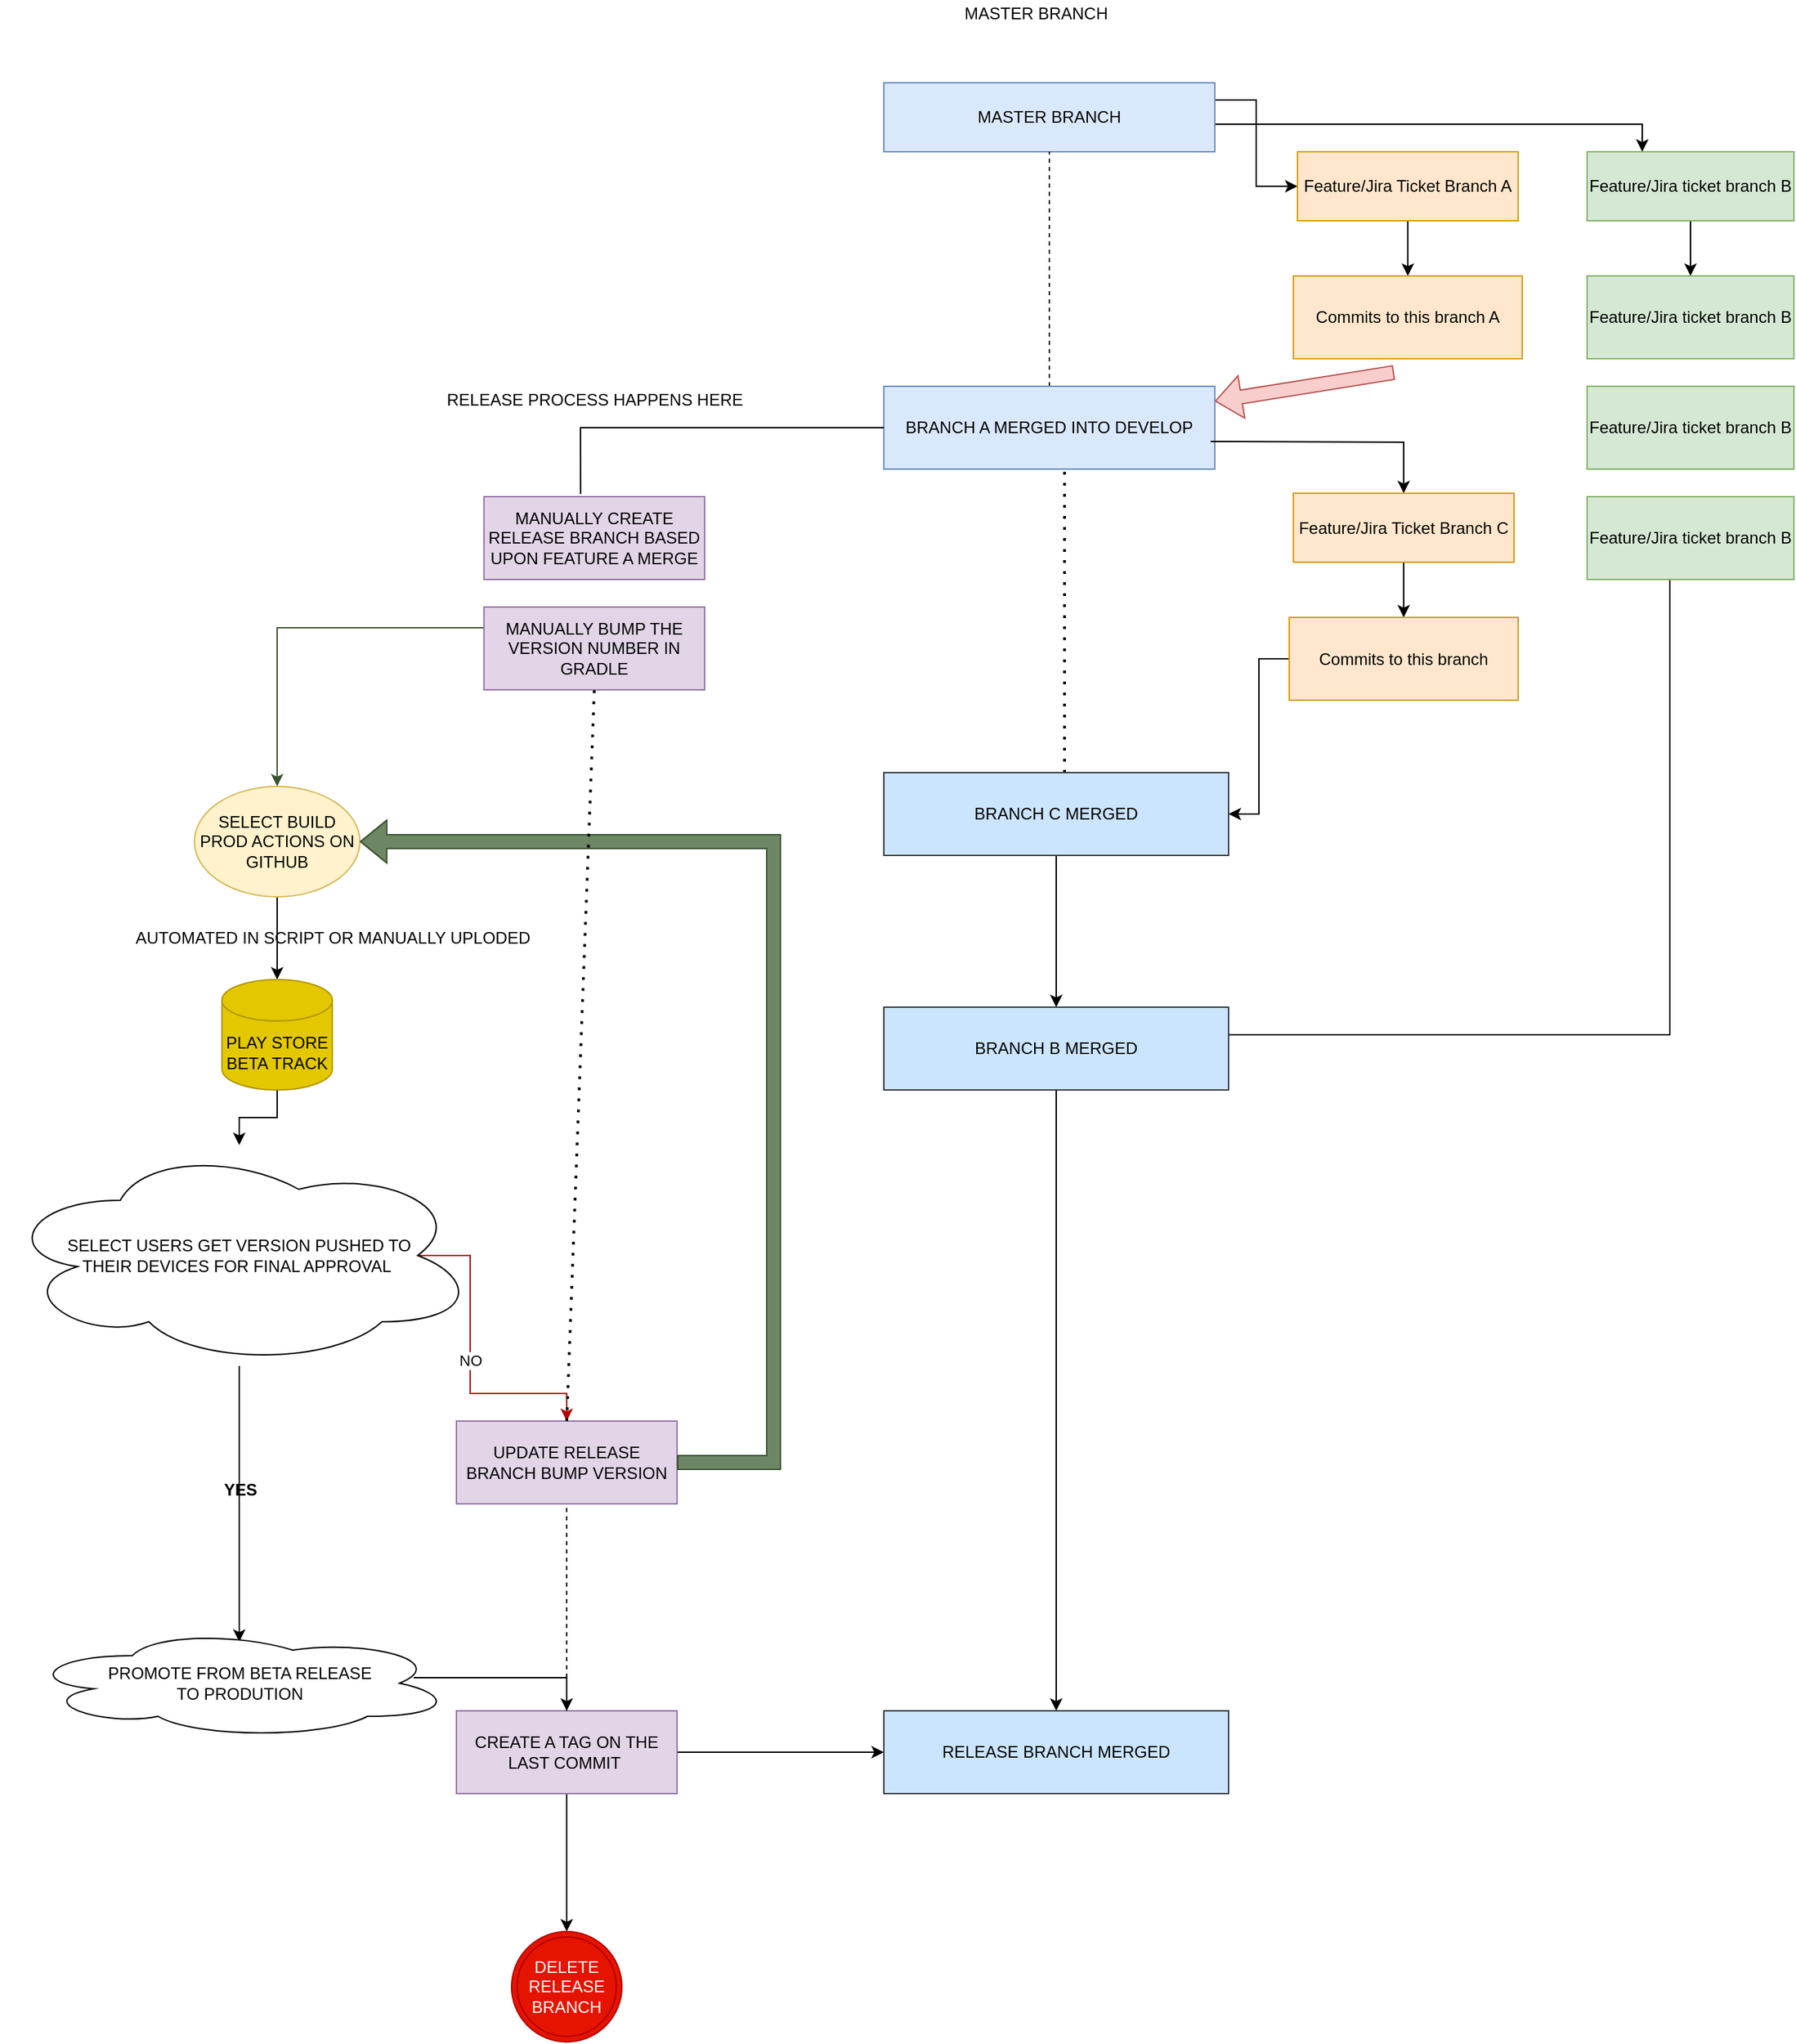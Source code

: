 <mxfile version="18.1.2" type="github"><diagram id="3EHLkppBtJwjmG5Y9mOe" name="Page-1"><mxGraphModel dx="2125" dy="687" grid="1" gridSize="10" guides="1" tooltips="1" connect="1" arrows="1" fold="1" page="1" pageScale="1" pageWidth="827" pageHeight="1169" math="0" shadow="0"><root><mxCell id="0"/><mxCell id="1" parent="0"/><mxCell id="uesu06WTvM8V5cx507wQ-5" style="edgeStyle=orthogonalEdgeStyle;rounded=0;orthogonalLoop=1;jettySize=auto;html=1;exitX=1;exitY=0.25;exitDx=0;exitDy=0;" edge="1" parent="1" source="uesu06WTvM8V5cx507wQ-2" target="uesu06WTvM8V5cx507wQ-6"><mxGeometry relative="1" as="geometry"><mxPoint x="470" y="180" as="targetPoint"/></mxGeometry></mxCell><mxCell id="uesu06WTvM8V5cx507wQ-8" style="edgeStyle=orthogonalEdgeStyle;rounded=0;orthogonalLoop=1;jettySize=auto;html=1;exitX=1;exitY=0.5;exitDx=0;exitDy=0;" edge="1" parent="1" source="uesu06WTvM8V5cx507wQ-2" target="uesu06WTvM8V5cx507wQ-9"><mxGeometry relative="1" as="geometry"><mxPoint x="660" y="170" as="targetPoint"/><Array as="points"><mxPoint x="660" y="130"/></Array></mxGeometry></mxCell><mxCell id="uesu06WTvM8V5cx507wQ-2" value="MASTER BRANCH" style="rounded=0;whiteSpace=wrap;html=1;fillColor=#dae8fc;strokeColor=#6c8ebf;" vertex="1" parent="1"><mxGeometry x="110" y="100" width="240" height="50" as="geometry"/></mxCell><mxCell id="uesu06WTvM8V5cx507wQ-15" style="edgeStyle=orthogonalEdgeStyle;rounded=0;orthogonalLoop=1;jettySize=auto;html=1;entryX=0.5;entryY=0;entryDx=0;entryDy=0;" edge="1" parent="1" source="uesu06WTvM8V5cx507wQ-6" target="uesu06WTvM8V5cx507wQ-11"><mxGeometry relative="1" as="geometry"/></mxCell><mxCell id="uesu06WTvM8V5cx507wQ-6" value="Feature/Jira Ticket Branch A" style="rounded=0;whiteSpace=wrap;html=1;fillColor=#ffe6cc;strokeColor=#d79b00;" vertex="1" parent="1"><mxGeometry x="410" y="150" width="160" height="50" as="geometry"/></mxCell><mxCell id="uesu06WTvM8V5cx507wQ-13" value="" style="edgeStyle=orthogonalEdgeStyle;rounded=0;orthogonalLoop=1;jettySize=auto;html=1;" edge="1" parent="1" source="uesu06WTvM8V5cx507wQ-9" target="uesu06WTvM8V5cx507wQ-12"><mxGeometry relative="1" as="geometry"/></mxCell><mxCell id="uesu06WTvM8V5cx507wQ-9" value="Feature/Jira ticket branch B" style="rounded=0;whiteSpace=wrap;html=1;fillColor=#d5e8d4;strokeColor=#82b366;" vertex="1" parent="1"><mxGeometry x="620" y="150" width="150" height="50" as="geometry"/></mxCell><mxCell id="uesu06WTvM8V5cx507wQ-11" value="Commits to this branch A" style="rounded=0;whiteSpace=wrap;html=1;fillColor=#ffe6cc;strokeColor=#d79b00;" vertex="1" parent="1"><mxGeometry x="407" y="240" width="166" height="60" as="geometry"/></mxCell><mxCell id="uesu06WTvM8V5cx507wQ-12" value="Feature/Jira ticket branch B" style="rounded=0;whiteSpace=wrap;html=1;fillColor=#d5e8d4;strokeColor=#82b366;" vertex="1" parent="1"><mxGeometry x="620" y="240" width="150" height="60" as="geometry"/></mxCell><mxCell id="uesu06WTvM8V5cx507wQ-20" value="" style="endArrow=none;dashed=1;html=1;rounded=0;entryX=0.5;entryY=1;entryDx=0;entryDy=0;" edge="1" parent="1" target="uesu06WTvM8V5cx507wQ-2"><mxGeometry width="50" height="50" relative="1" as="geometry"><mxPoint x="230" y="320" as="sourcePoint"/><mxPoint x="210" y="230" as="targetPoint"/></mxGeometry></mxCell><mxCell id="uesu06WTvM8V5cx507wQ-21" value="" style="shape=flexArrow;endArrow=classic;html=1;rounded=0;fillColor=#f8cecc;strokeColor=#b85450;" edge="1" parent="1" target="uesu06WTvM8V5cx507wQ-22"><mxGeometry width="50" height="50" relative="1" as="geometry"><mxPoint x="480" y="310" as="sourcePoint"/><mxPoint x="300" y="370" as="targetPoint"/></mxGeometry></mxCell><mxCell id="uesu06WTvM8V5cx507wQ-22" value="BRANCH A MERGED INTO DEVELOP" style="rounded=0;whiteSpace=wrap;html=1;fillColor=#dae8fc;strokeColor=#6c8ebf;" vertex="1" parent="1"><mxGeometry x="110" y="320" width="240" height="60" as="geometry"/></mxCell><mxCell id="uesu06WTvM8V5cx507wQ-23" value="Feature/Jira ticket branch B" style="rounded=0;whiteSpace=wrap;html=1;fillColor=#d5e8d4;strokeColor=#82b366;" vertex="1" parent="1"><mxGeometry x="620" y="320" width="150" height="60" as="geometry"/></mxCell><mxCell id="uesu06WTvM8V5cx507wQ-66" style="edgeStyle=orthogonalEdgeStyle;rounded=0;orthogonalLoop=1;jettySize=auto;html=1;" edge="1" parent="1" source="uesu06WTvM8V5cx507wQ-24"><mxGeometry relative="1" as="geometry"><mxPoint x="230" y="790" as="targetPoint"/><Array as="points"><mxPoint x="680" y="790"/></Array></mxGeometry></mxCell><mxCell id="uesu06WTvM8V5cx507wQ-24" value="Feature/Jira ticket branch B" style="rounded=0;whiteSpace=wrap;html=1;fillColor=#d5e8d4;strokeColor=#82b366;" vertex="1" parent="1"><mxGeometry x="620" y="400" width="150" height="60" as="geometry"/></mxCell><mxCell id="uesu06WTvM8V5cx507wQ-29" style="edgeStyle=orthogonalEdgeStyle;rounded=0;orthogonalLoop=1;jettySize=auto;html=1;exitX=0;exitY=0.25;exitDx=0;exitDy=0;fillColor=#6d8764;strokeColor=#3A5431;" edge="1" parent="1" source="uesu06WTvM8V5cx507wQ-31" target="uesu06WTvM8V5cx507wQ-27"><mxGeometry relative="1" as="geometry"/></mxCell><mxCell id="uesu06WTvM8V5cx507wQ-25" value="MANUALLY CREATE RELEASE BRANCH BASED UPON FEATURE A MERGE" style="rounded=0;whiteSpace=wrap;html=1;fillColor=#e1d5e7;strokeColor=#9673a6;" vertex="1" parent="1"><mxGeometry x="-180" y="400" width="160" height="60" as="geometry"/></mxCell><mxCell id="uesu06WTvM8V5cx507wQ-26" value="" style="endArrow=none;html=1;rounded=0;exitX=0.438;exitY=-0.033;exitDx=0;exitDy=0;exitPerimeter=0;entryX=0;entryY=0.5;entryDx=0;entryDy=0;" edge="1" parent="1" source="uesu06WTvM8V5cx507wQ-25" target="uesu06WTvM8V5cx507wQ-22"><mxGeometry width="50" height="50" relative="1" as="geometry"><mxPoint x="390" y="350" as="sourcePoint"/><mxPoint x="440" y="300" as="targetPoint"/><Array as="points"><mxPoint x="-110" y="350"/></Array></mxGeometry></mxCell><mxCell id="uesu06WTvM8V5cx507wQ-41" style="edgeStyle=orthogonalEdgeStyle;rounded=0;orthogonalLoop=1;jettySize=auto;html=1;exitX=0.5;exitY=1;exitDx=0;exitDy=0;entryX=0.5;entryY=0;entryDx=0;entryDy=0;entryPerimeter=0;" edge="1" parent="1" source="uesu06WTvM8V5cx507wQ-27" target="uesu06WTvM8V5cx507wQ-30"><mxGeometry relative="1" as="geometry"/></mxCell><mxCell id="uesu06WTvM8V5cx507wQ-27" value="SELECT BUILD PROD ACTIONS ON GITHUB" style="ellipse;whiteSpace=wrap;html=1;fillColor=#fff2cc;strokeColor=#d6b656;" vertex="1" parent="1"><mxGeometry x="-390" y="610" width="120" height="80" as="geometry"/></mxCell><mxCell id="uesu06WTvM8V5cx507wQ-43" style="edgeStyle=orthogonalEdgeStyle;rounded=0;orthogonalLoop=1;jettySize=auto;html=1;" edge="1" parent="1" source="uesu06WTvM8V5cx507wQ-30" target="uesu06WTvM8V5cx507wQ-40"><mxGeometry relative="1" as="geometry"><mxPoint x="-330" y="860" as="targetPoint"/></mxGeometry></mxCell><mxCell id="uesu06WTvM8V5cx507wQ-30" value="PLAY STORE BETA TRACK" style="shape=cylinder3;whiteSpace=wrap;html=1;boundedLbl=1;backgroundOutline=1;size=15;fillColor=#e3c800;fontColor=#000000;strokeColor=#B09500;" vertex="1" parent="1"><mxGeometry x="-370" y="750" width="80" height="80" as="geometry"/></mxCell><mxCell id="uesu06WTvM8V5cx507wQ-31" value="MANUALLY BUMP THE VERSION NUMBER IN GRADLE" style="rounded=0;whiteSpace=wrap;html=1;fillColor=#e1d5e7;strokeColor=#9673a6;" vertex="1" parent="1"><mxGeometry x="-180" y="480" width="160" height="60" as="geometry"/></mxCell><mxCell id="uesu06WTvM8V5cx507wQ-35" style="edgeStyle=orthogonalEdgeStyle;rounded=0;orthogonalLoop=1;jettySize=auto;html=1;exitX=1;exitY=0.25;exitDx=0;exitDy=0;" edge="1" parent="1" target="uesu06WTvM8V5cx507wQ-37"><mxGeometry relative="1" as="geometry"><mxPoint x="467" y="427.5" as="targetPoint"/><mxPoint x="347" y="360" as="sourcePoint"/></mxGeometry></mxCell><mxCell id="uesu06WTvM8V5cx507wQ-36" style="edgeStyle=orthogonalEdgeStyle;rounded=0;orthogonalLoop=1;jettySize=auto;html=1;entryX=0.5;entryY=0;entryDx=0;entryDy=0;" edge="1" parent="1" source="uesu06WTvM8V5cx507wQ-37" target="uesu06WTvM8V5cx507wQ-38"><mxGeometry relative="1" as="geometry"/></mxCell><mxCell id="uesu06WTvM8V5cx507wQ-37" value="Feature/Jira Ticket Branch C" style="rounded=0;whiteSpace=wrap;html=1;fillColor=#ffe6cc;strokeColor=#d79b00;" vertex="1" parent="1"><mxGeometry x="407" y="397.5" width="160" height="50" as="geometry"/></mxCell><mxCell id="uesu06WTvM8V5cx507wQ-68" style="edgeStyle=orthogonalEdgeStyle;rounded=0;orthogonalLoop=1;jettySize=auto;html=1;entryX=1;entryY=0.5;entryDx=0;entryDy=0;" edge="1" parent="1" source="uesu06WTvM8V5cx507wQ-38" target="uesu06WTvM8V5cx507wQ-65"><mxGeometry relative="1" as="geometry"/></mxCell><mxCell id="uesu06WTvM8V5cx507wQ-38" value="Commits to this branch" style="rounded=0;whiteSpace=wrap;html=1;fillColor=#ffe6cc;strokeColor=#d79b00;" vertex="1" parent="1"><mxGeometry x="404" y="487.5" width="166" height="60" as="geometry"/></mxCell><mxCell id="uesu06WTvM8V5cx507wQ-51" value="NO" style="edgeStyle=orthogonalEdgeStyle;rounded=0;orthogonalLoop=1;jettySize=auto;html=1;fillColor=#e51400;strokeColor=#B20000;exitX=0.875;exitY=0.5;exitDx=0;exitDy=0;exitPerimeter=0;" edge="1" parent="1" source="uesu06WTvM8V5cx507wQ-40" target="uesu06WTvM8V5cx507wQ-44"><mxGeometry relative="1" as="geometry"><Array as="points"><mxPoint x="-190" y="950"/><mxPoint x="-190" y="1050"/><mxPoint x="-120" y="1050"/></Array></mxGeometry></mxCell><mxCell id="uesu06WTvM8V5cx507wQ-54" style="edgeStyle=orthogonalEdgeStyle;rounded=0;orthogonalLoop=1;jettySize=auto;html=1;" edge="1" parent="1" source="uesu06WTvM8V5cx507wQ-40"><mxGeometry relative="1" as="geometry"><mxPoint x="-357.5" y="1230" as="targetPoint"/></mxGeometry></mxCell><mxCell id="uesu06WTvM8V5cx507wQ-40" value="SELECT USERS GET VERSION PUSHED TO &lt;br&gt;THEIR DEVICES FOR FINAL APPROVAL&amp;nbsp;" style="ellipse;shape=cloud;whiteSpace=wrap;html=1;" vertex="1" parent="1"><mxGeometry x="-530" y="870" width="345" height="160" as="geometry"/></mxCell><mxCell id="uesu06WTvM8V5cx507wQ-44" value="UPDATE RELEASE BRANCH BUMP VERSION" style="rounded=0;whiteSpace=wrap;html=1;fillColor=#e1d5e7;strokeColor=#9673a6;" vertex="1" parent="1"><mxGeometry x="-200" y="1070" width="160" height="60" as="geometry"/></mxCell><mxCell id="uesu06WTvM8V5cx507wQ-53" value="" style="shape=flexArrow;endArrow=classic;html=1;rounded=0;entryX=1;entryY=0.5;entryDx=0;entryDy=0;exitX=1;exitY=0.5;exitDx=0;exitDy=0;fillColor=#6d8764;strokeColor=#3A5431;" edge="1" parent="1" source="uesu06WTvM8V5cx507wQ-44" target="uesu06WTvM8V5cx507wQ-27"><mxGeometry width="50" height="50" relative="1" as="geometry"><mxPoint x="-20" y="1080" as="sourcePoint"/><mxPoint x="100" y="730" as="targetPoint"/><Array as="points"><mxPoint x="30" y="1100"/><mxPoint x="30" y="820"/><mxPoint x="30" y="650"/></Array></mxGeometry></mxCell><mxCell id="uesu06WTvM8V5cx507wQ-55" value="" style="endArrow=none;dashed=1;html=1;dashPattern=1 3;strokeWidth=2;rounded=0;exitX=0.5;exitY=0;exitDx=0;exitDy=0;" edge="1" parent="1" source="uesu06WTvM8V5cx507wQ-44"><mxGeometry width="50" height="50" relative="1" as="geometry"><mxPoint x="-150" y="590" as="sourcePoint"/><mxPoint x="-100" y="540" as="targetPoint"/></mxGeometry></mxCell><mxCell id="uesu06WTvM8V5cx507wQ-58" style="edgeStyle=orthogonalEdgeStyle;rounded=0;orthogonalLoop=1;jettySize=auto;html=1;exitX=0.908;exitY=0.45;exitDx=0;exitDy=0;exitPerimeter=0;entryX=0.5;entryY=0;entryDx=0;entryDy=0;" edge="1" parent="1" source="uesu06WTvM8V5cx507wQ-57" target="uesu06WTvM8V5cx507wQ-60"><mxGeometry relative="1" as="geometry"><mxPoint x="-100" y="1270" as="targetPoint"/></mxGeometry></mxCell><mxCell id="uesu06WTvM8V5cx507wQ-57" value="PROMOTE FROM BETA RELEASE &lt;br&gt;TO PRODUTION" style="ellipse;shape=cloud;whiteSpace=wrap;html=1;" vertex="1" parent="1"><mxGeometry x="-512.5" y="1220" width="310" height="80" as="geometry"/></mxCell><mxCell id="uesu06WTvM8V5cx507wQ-72" style="edgeStyle=orthogonalEdgeStyle;rounded=0;orthogonalLoop=1;jettySize=auto;html=1;entryX=0;entryY=0.5;entryDx=0;entryDy=0;" edge="1" parent="1" source="uesu06WTvM8V5cx507wQ-60" target="uesu06WTvM8V5cx507wQ-70"><mxGeometry relative="1" as="geometry"/></mxCell><mxCell id="uesu06WTvM8V5cx507wQ-73" style="edgeStyle=orthogonalEdgeStyle;rounded=0;orthogonalLoop=1;jettySize=auto;html=1;" edge="1" parent="1" source="uesu06WTvM8V5cx507wQ-60" target="uesu06WTvM8V5cx507wQ-63"><mxGeometry relative="1" as="geometry"/></mxCell><mxCell id="uesu06WTvM8V5cx507wQ-60" value="CREATE A TAG ON THE LAST COMMIT&amp;nbsp;" style="rounded=0;whiteSpace=wrap;html=1;fillColor=#e1d5e7;strokeColor=#9673a6;" vertex="1" parent="1"><mxGeometry x="-200" y="1280" width="160" height="60" as="geometry"/></mxCell><mxCell id="uesu06WTvM8V5cx507wQ-63" value="DELETE RELEASE BRANCH" style="ellipse;shape=doubleEllipse;whiteSpace=wrap;html=1;aspect=fixed;fillColor=#e51400;fontColor=#ffffff;strokeColor=#B20000;" vertex="1" parent="1"><mxGeometry x="-160" y="1440" width="80" height="80" as="geometry"/></mxCell><mxCell id="uesu06WTvM8V5cx507wQ-64" value="" style="endArrow=none;dashed=1;html=1;dashPattern=1 3;strokeWidth=2;rounded=0;entryX=0.546;entryY=0.983;entryDx=0;entryDy=0;entryPerimeter=0;" edge="1" parent="1" target="uesu06WTvM8V5cx507wQ-22"><mxGeometry width="50" height="50" relative="1" as="geometry"><mxPoint x="241" y="600" as="sourcePoint"/><mxPoint x="100" y="370" as="targetPoint"/></mxGeometry></mxCell><mxCell id="uesu06WTvM8V5cx507wQ-69" style="edgeStyle=orthogonalEdgeStyle;rounded=0;orthogonalLoop=1;jettySize=auto;html=1;" edge="1" parent="1" source="uesu06WTvM8V5cx507wQ-65" target="uesu06WTvM8V5cx507wQ-67"><mxGeometry relative="1" as="geometry"/></mxCell><mxCell id="uesu06WTvM8V5cx507wQ-65" value="BRANCH C MERGED" style="rounded=0;whiteSpace=wrap;html=1;fillColor=#cce5ff;strokeColor=#36393d;" vertex="1" parent="1"><mxGeometry x="110" y="600" width="250" height="60" as="geometry"/></mxCell><mxCell id="uesu06WTvM8V5cx507wQ-71" style="edgeStyle=orthogonalEdgeStyle;rounded=0;orthogonalLoop=1;jettySize=auto;html=1;" edge="1" parent="1" source="uesu06WTvM8V5cx507wQ-67" target="uesu06WTvM8V5cx507wQ-70"><mxGeometry relative="1" as="geometry"/></mxCell><mxCell id="uesu06WTvM8V5cx507wQ-67" value="BRANCH B MERGED" style="rounded=0;whiteSpace=wrap;html=1;fillColor=#cce5ff;strokeColor=#36393d;" vertex="1" parent="1"><mxGeometry x="110" y="770" width="250" height="60" as="geometry"/></mxCell><mxCell id="uesu06WTvM8V5cx507wQ-70" value="RELEASE BRANCH MERGED" style="rounded=0;whiteSpace=wrap;html=1;fillColor=#cce5ff;strokeColor=#36393d;" vertex="1" parent="1"><mxGeometry x="110" y="1280" width="250" height="60" as="geometry"/></mxCell><mxCell id="uesu06WTvM8V5cx507wQ-74" value="RELEASE PROCESS HAPPENS HERE" style="text;html=1;align=center;verticalAlign=middle;resizable=0;points=[];autosize=1;strokeColor=none;fillColor=none;" vertex="1" parent="1"><mxGeometry x="-215" y="320" width="230" height="20" as="geometry"/></mxCell><mxCell id="uesu06WTvM8V5cx507wQ-75" value="AUTOMATED IN SCRIPT OR MANUALLY UPLODED" style="text;html=1;align=center;verticalAlign=middle;resizable=0;points=[];autosize=1;strokeColor=none;fillColor=none;" vertex="1" parent="1"><mxGeometry x="-440" y="710" width="300" height="20" as="geometry"/></mxCell><mxCell id="uesu06WTvM8V5cx507wQ-76" value="&lt;b&gt;YES&lt;/b&gt;" style="text;html=1;align=center;verticalAlign=middle;resizable=0;points=[];autosize=1;strokeColor=none;fillColor=none;" vertex="1" parent="1"><mxGeometry x="-377.5" y="1110" width="40" height="20" as="geometry"/></mxCell><mxCell id="uesu06WTvM8V5cx507wQ-77" value="" style="endArrow=none;dashed=1;html=1;rounded=0;entryX=0.5;entryY=1;entryDx=0;entryDy=0;exitX=0.5;exitY=0;exitDx=0;exitDy=0;" edge="1" parent="1" source="uesu06WTvM8V5cx507wQ-60" target="uesu06WTvM8V5cx507wQ-44"><mxGeometry width="50" height="50" relative="1" as="geometry"><mxPoint x="90" y="1270" as="sourcePoint"/><mxPoint x="140" y="1220" as="targetPoint"/></mxGeometry></mxCell><mxCell id="uesu06WTvM8V5cx507wQ-78" value="MASTER BRANCH" style="text;html=1;align=center;verticalAlign=middle;resizable=0;points=[];autosize=1;strokeColor=none;fillColor=none;" vertex="1" parent="1"><mxGeometry x="160" y="40" width="120" height="20" as="geometry"/></mxCell></root></mxGraphModel></diagram></mxfile>